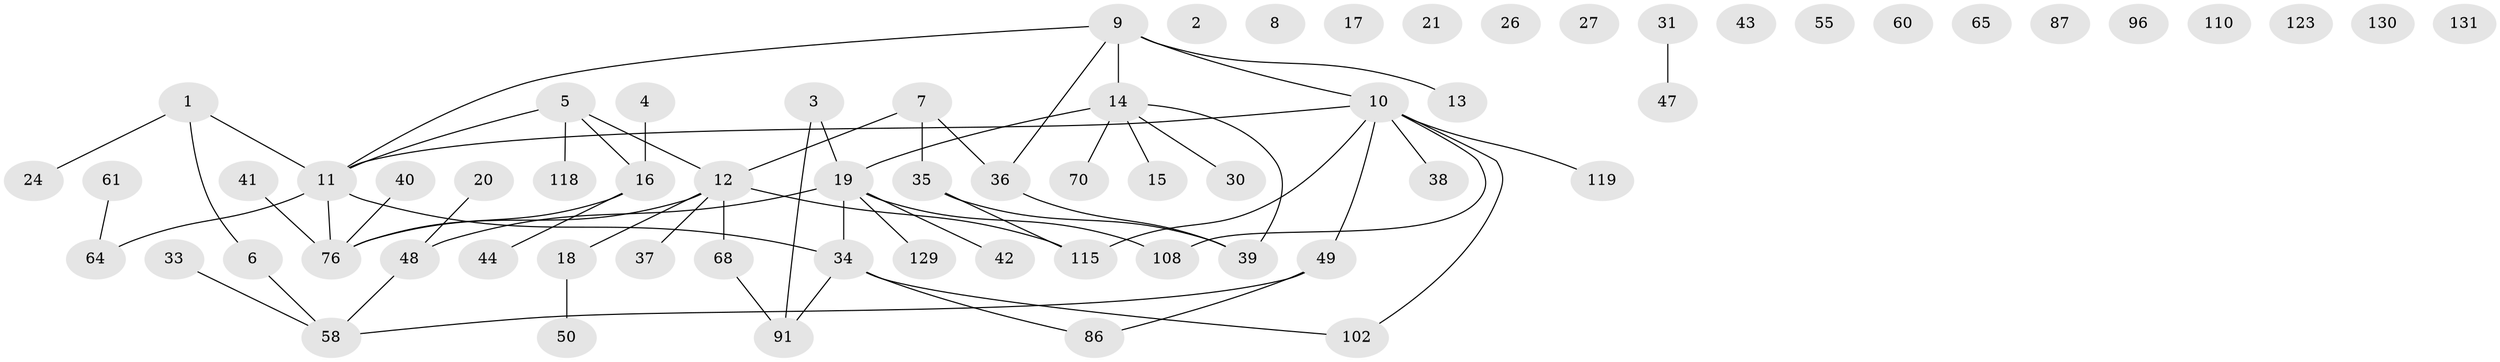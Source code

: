 // original degree distribution, {2: 0.32575757575757575, 0: 0.11363636363636363, 3: 0.1590909090909091, 4: 0.12121212121212122, 1: 0.24242424242424243, 5: 0.022727272727272728, 6: 0.015151515151515152}
// Generated by graph-tools (version 1.1) at 2025/16/03/04/25 18:16:34]
// undirected, 65 vertices, 63 edges
graph export_dot {
graph [start="1"]
  node [color=gray90,style=filled];
  1 [super="+45"];
  2;
  3 [super="+99"];
  4 [super="+28+120"];
  5 [super="+79+22"];
  6;
  7 [super="+29+85"];
  8;
  9 [super="+111+63"];
  10 [super="+52+124+112+53"];
  11 [super="+32+92+23"];
  12 [super="+109+51"];
  13 [super="+78"];
  14 [super="+62+81+95+25"];
  15;
  16 [super="+93"];
  17;
  18 [super="+88"];
  19 [super="+80+126+82+77"];
  20 [super="+105"];
  21;
  24;
  26;
  27 [super="+98"];
  30;
  31 [super="+104"];
  33;
  34 [super="+116+89+74"];
  35 [super="+46+57"];
  36 [super="+54"];
  37;
  38;
  39 [super="+127"];
  40;
  41;
  42 [super="+83"];
  43;
  44;
  47;
  48 [super="+94"];
  49 [super="+97"];
  50 [super="+100"];
  55;
  58 [super="+101+59"];
  60;
  61;
  64 [super="+69"];
  65;
  68 [super="+107"];
  70 [super="+103"];
  76 [super="+106+125"];
  86;
  87;
  91;
  96;
  102;
  108;
  110;
  115;
  118;
  119;
  123;
  129;
  130;
  131;
  1 -- 24;
  1 -- 6;
  1 -- 11;
  3 -- 19;
  3 -- 91;
  4 -- 16;
  5 -- 12;
  5 -- 16;
  5 -- 118;
  5 -- 11;
  6 -- 58;
  7 -- 35 [weight=2];
  7 -- 12;
  7 -- 36;
  9 -- 10;
  9 -- 13;
  9 -- 14;
  9 -- 36;
  9 -- 11;
  10 -- 115;
  10 -- 38;
  10 -- 119;
  10 -- 108;
  10 -- 102;
  10 -- 49;
  10 -- 11;
  11 -- 76;
  11 -- 64;
  11 -- 34;
  12 -- 18;
  12 -- 115;
  12 -- 68;
  12 -- 37;
  12 -- 76;
  14 -- 70;
  14 -- 19 [weight=2];
  14 -- 30;
  14 -- 15;
  14 -- 39;
  16 -- 44;
  16 -- 76;
  18 -- 50;
  19 -- 129;
  19 -- 108;
  19 -- 42;
  19 -- 34 [weight=2];
  19 -- 48 [weight=2];
  20 -- 48;
  31 -- 47;
  33 -- 58;
  34 -- 86;
  34 -- 91;
  34 -- 102;
  35 -- 115;
  35 -- 39;
  36 -- 39;
  40 -- 76;
  41 -- 76 [weight=2];
  48 -- 58;
  49 -- 58;
  49 -- 86;
  61 -- 64;
  68 -- 91;
}
